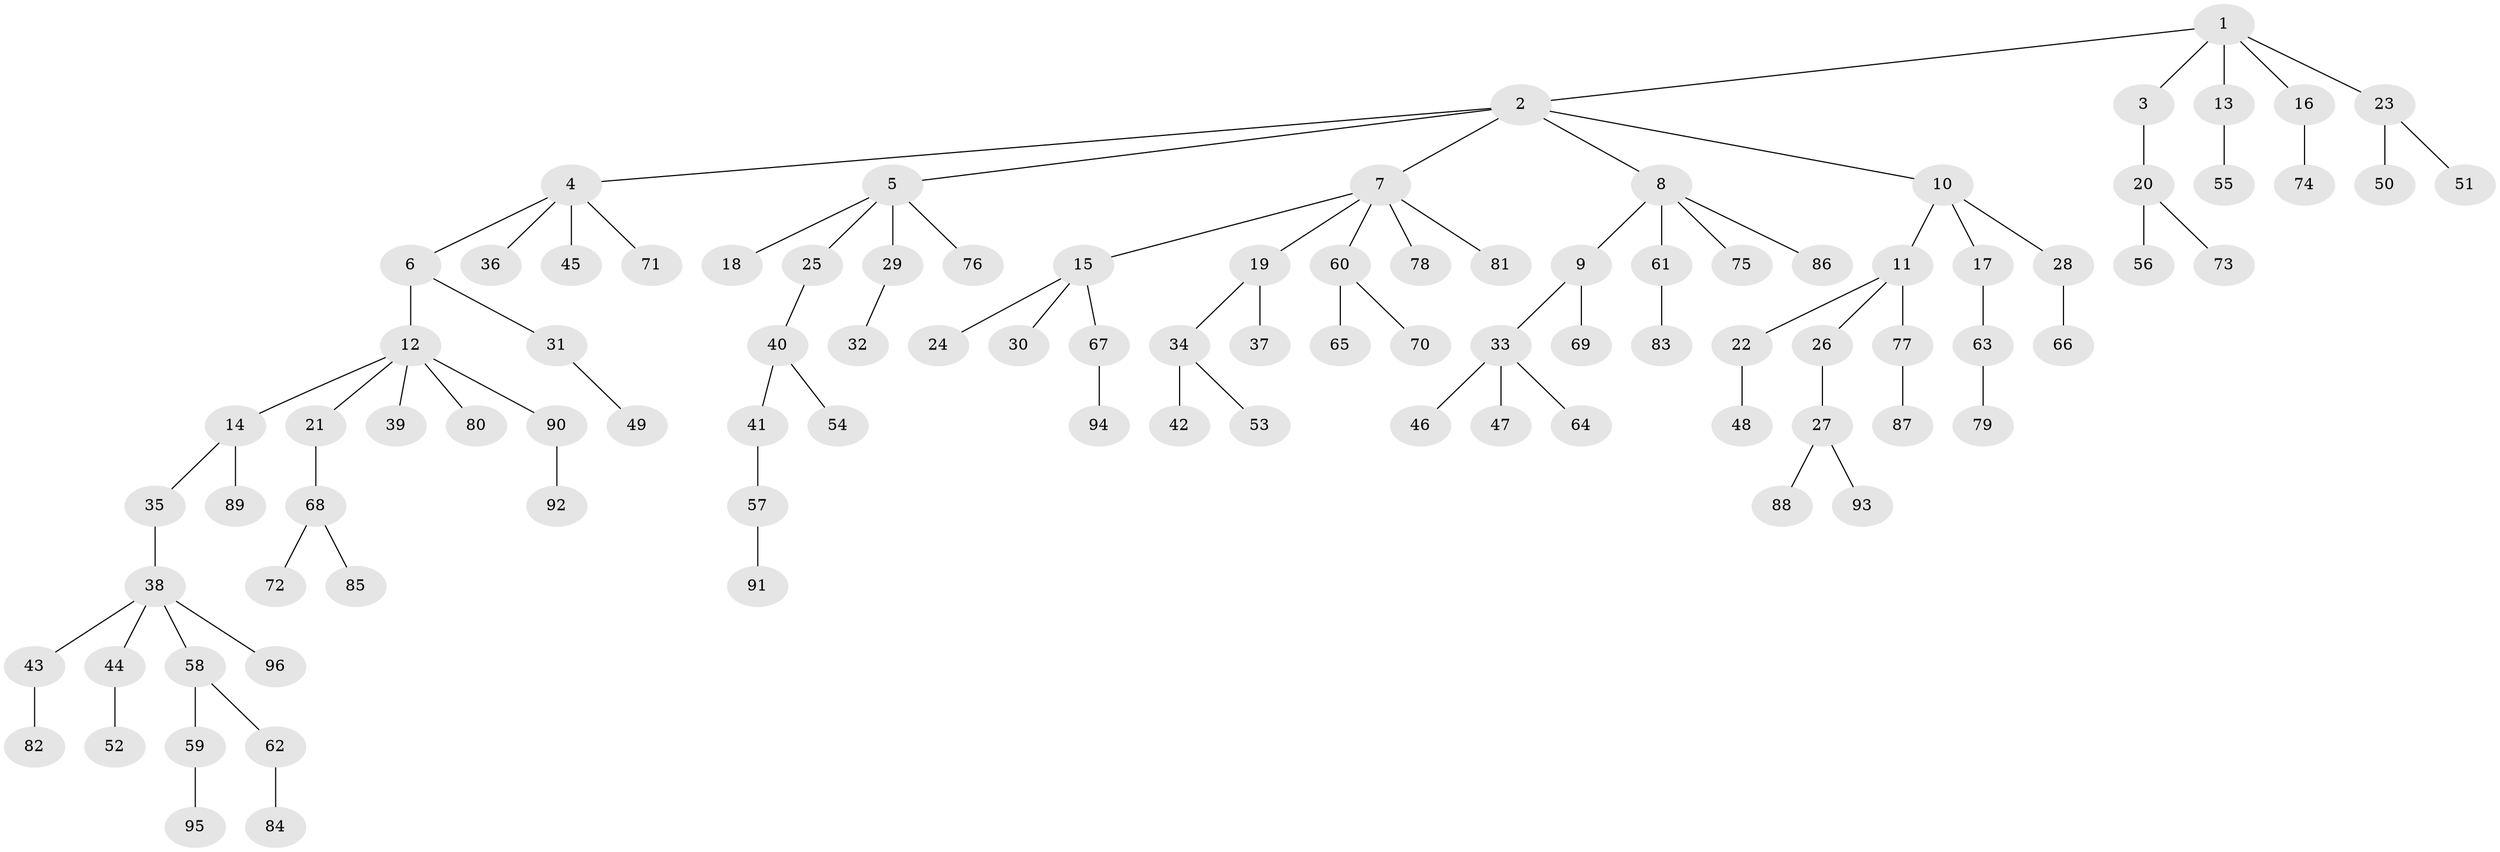 // coarse degree distribution, {6: 0.04477611940298507, 3: 0.07462686567164178, 4: 0.07462686567164178, 5: 0.05970149253731343, 1: 0.6119402985074627, 2: 0.13432835820895522}
// Generated by graph-tools (version 1.1) at 2025/24/03/03/25 07:24:07]
// undirected, 96 vertices, 95 edges
graph export_dot {
graph [start="1"]
  node [color=gray90,style=filled];
  1;
  2;
  3;
  4;
  5;
  6;
  7;
  8;
  9;
  10;
  11;
  12;
  13;
  14;
  15;
  16;
  17;
  18;
  19;
  20;
  21;
  22;
  23;
  24;
  25;
  26;
  27;
  28;
  29;
  30;
  31;
  32;
  33;
  34;
  35;
  36;
  37;
  38;
  39;
  40;
  41;
  42;
  43;
  44;
  45;
  46;
  47;
  48;
  49;
  50;
  51;
  52;
  53;
  54;
  55;
  56;
  57;
  58;
  59;
  60;
  61;
  62;
  63;
  64;
  65;
  66;
  67;
  68;
  69;
  70;
  71;
  72;
  73;
  74;
  75;
  76;
  77;
  78;
  79;
  80;
  81;
  82;
  83;
  84;
  85;
  86;
  87;
  88;
  89;
  90;
  91;
  92;
  93;
  94;
  95;
  96;
  1 -- 2;
  1 -- 3;
  1 -- 13;
  1 -- 16;
  1 -- 23;
  2 -- 4;
  2 -- 5;
  2 -- 7;
  2 -- 8;
  2 -- 10;
  3 -- 20;
  4 -- 6;
  4 -- 36;
  4 -- 45;
  4 -- 71;
  5 -- 18;
  5 -- 25;
  5 -- 29;
  5 -- 76;
  6 -- 12;
  6 -- 31;
  7 -- 15;
  7 -- 19;
  7 -- 60;
  7 -- 78;
  7 -- 81;
  8 -- 9;
  8 -- 61;
  8 -- 75;
  8 -- 86;
  9 -- 33;
  9 -- 69;
  10 -- 11;
  10 -- 17;
  10 -- 28;
  11 -- 22;
  11 -- 26;
  11 -- 77;
  12 -- 14;
  12 -- 21;
  12 -- 39;
  12 -- 80;
  12 -- 90;
  13 -- 55;
  14 -- 35;
  14 -- 89;
  15 -- 24;
  15 -- 30;
  15 -- 67;
  16 -- 74;
  17 -- 63;
  19 -- 34;
  19 -- 37;
  20 -- 56;
  20 -- 73;
  21 -- 68;
  22 -- 48;
  23 -- 50;
  23 -- 51;
  25 -- 40;
  26 -- 27;
  27 -- 88;
  27 -- 93;
  28 -- 66;
  29 -- 32;
  31 -- 49;
  33 -- 46;
  33 -- 47;
  33 -- 64;
  34 -- 42;
  34 -- 53;
  35 -- 38;
  38 -- 43;
  38 -- 44;
  38 -- 58;
  38 -- 96;
  40 -- 41;
  40 -- 54;
  41 -- 57;
  43 -- 82;
  44 -- 52;
  57 -- 91;
  58 -- 59;
  58 -- 62;
  59 -- 95;
  60 -- 65;
  60 -- 70;
  61 -- 83;
  62 -- 84;
  63 -- 79;
  67 -- 94;
  68 -- 72;
  68 -- 85;
  77 -- 87;
  90 -- 92;
}

